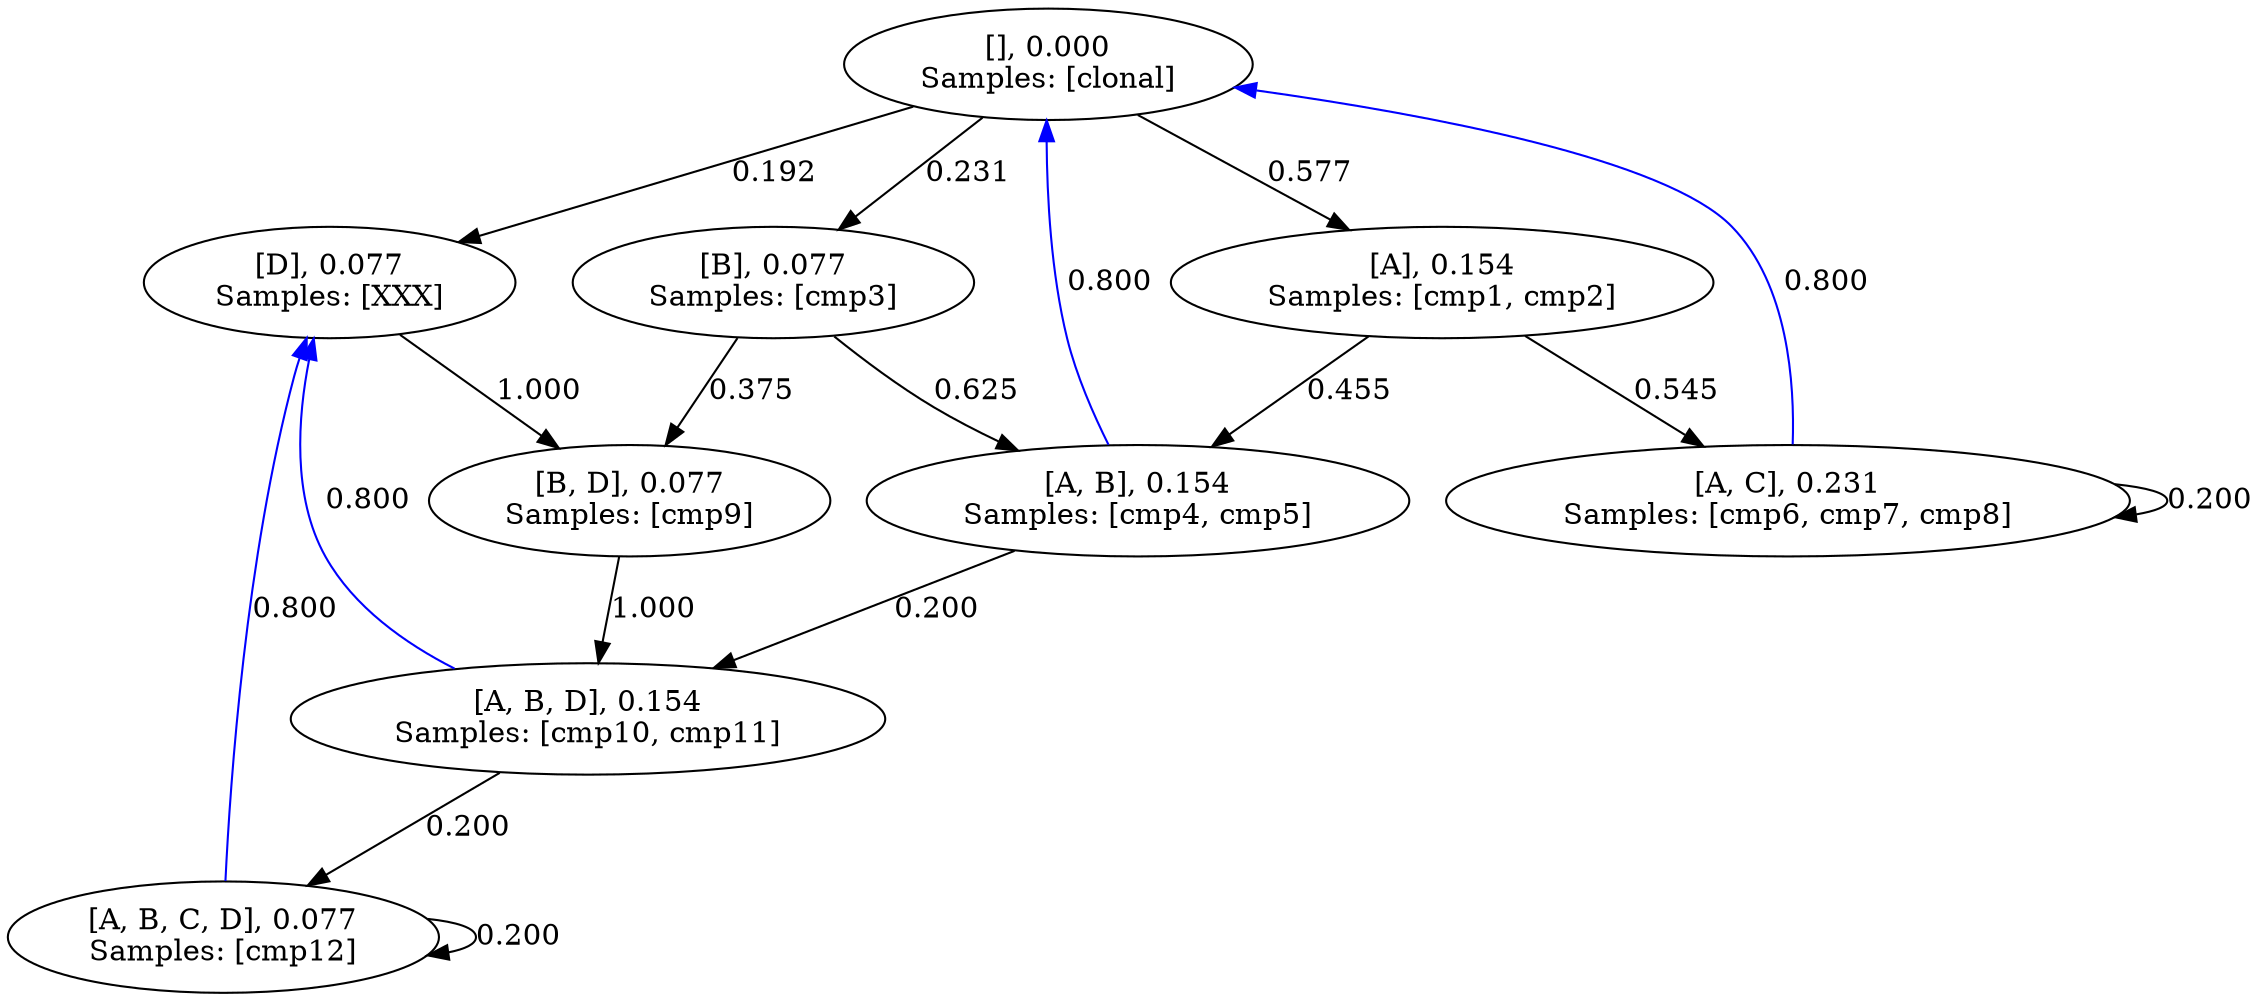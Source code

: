 digraph {
0 [label="[], 0.000
Samples: [clonal]
"]
1 [label="[D], 0.077
Samples: [XXX]
"]
2 [label="[B], 0.077
Samples: [cmp3]
"]
3 [label="[A], 0.154
Samples: [cmp1, cmp2]
"]
4 [label="[B, D], 0.077
Samples: [cmp9]
"]
5 [label="[A, C], 0.231
Samples: [cmp6, cmp7, cmp8]
"]
6 [label="[A, B], 0.154
Samples: [cmp4, cmp5]
"]
7 [label="[A, B, D], 0.154
Samples: [cmp10, cmp11]
"]
8 [label="[A, B, C, D], 0.077
Samples: [cmp12]
"]
0 -> 1[label="0.192"]
0 -> 2[label="0.231"]
0 -> 3[label="0.577"]
1 -> 4[label="1.000"]
2 -> 4[label="0.375"]
2 -> 6[label="0.625"]
3 -> 5[label="0.545"]
3 -> 6[label="0.455"]
4 -> 7[label="1.000"]
6 -> 7[label="0.200"]
7 -> 8[label="0.200"]
5 -> 5[label="0.200"]
8 -> 8[label="0.200"]
5 -> 0[label="0.800", color=blue]
6 -> 0[label="0.800", color=blue]
7 -> 1[label="0.800", color=blue]
8 -> 1[label="0.800", color=blue]
}
